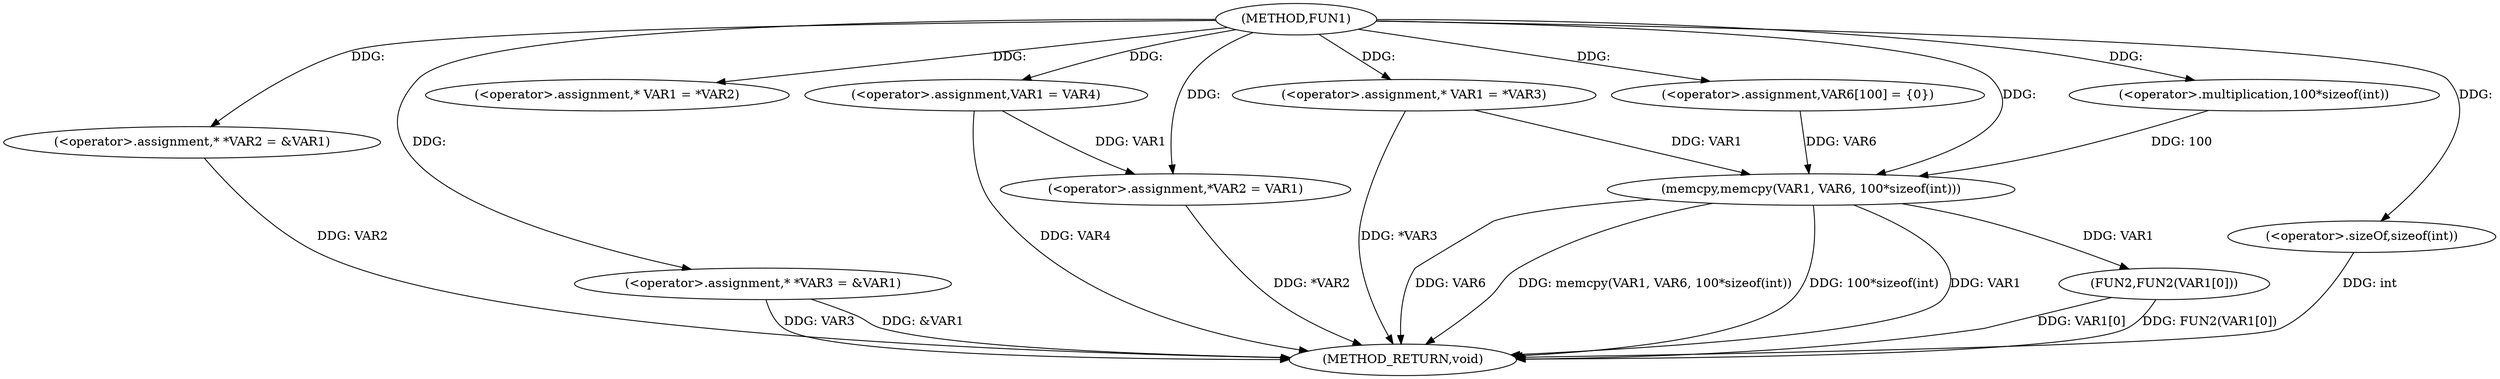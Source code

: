 digraph FUN1 {  
"1000100" [label = "(METHOD,FUN1)" ]
"1000149" [label = "(METHOD_RETURN,void)" ]
"1000104" [label = "(<operator>.assignment,* *VAR2 = &VAR1)" ]
"1000109" [label = "(<operator>.assignment,* *VAR3 = &VAR1)" ]
"1000117" [label = "(<operator>.assignment,* VAR1 = *VAR2)" ]
"1000121" [label = "(<operator>.assignment,VAR1 = VAR4)" ]
"1000124" [label = "(<operator>.assignment,*VAR2 = VAR1)" ]
"1000130" [label = "(<operator>.assignment,* VAR1 = *VAR3)" ]
"1000136" [label = "(<operator>.assignment,VAR6[100] = {0})" ]
"1000138" [label = "(memcpy,memcpy(VAR1, VAR6, 100*sizeof(int)))" ]
"1000141" [label = "(<operator>.multiplication,100*sizeof(int))" ]
"1000143" [label = "(<operator>.sizeOf,sizeof(int))" ]
"1000145" [label = "(FUN2,FUN2(VAR1[0]))" ]
  "1000124" -> "1000149"  [ label = "DDG: *VAR2"] 
  "1000104" -> "1000149"  [ label = "DDG: VAR2"] 
  "1000138" -> "1000149"  [ label = "DDG: VAR6"] 
  "1000143" -> "1000149"  [ label = "DDG: int"] 
  "1000109" -> "1000149"  [ label = "DDG: VAR3"] 
  "1000138" -> "1000149"  [ label = "DDG: memcpy(VAR1, VAR6, 100*sizeof(int))"] 
  "1000145" -> "1000149"  [ label = "DDG: VAR1[0]"] 
  "1000109" -> "1000149"  [ label = "DDG: &VAR1"] 
  "1000121" -> "1000149"  [ label = "DDG: VAR4"] 
  "1000130" -> "1000149"  [ label = "DDG: *VAR3"] 
  "1000138" -> "1000149"  [ label = "DDG: 100*sizeof(int)"] 
  "1000138" -> "1000149"  [ label = "DDG: VAR1"] 
  "1000145" -> "1000149"  [ label = "DDG: FUN2(VAR1[0])"] 
  "1000100" -> "1000104"  [ label = "DDG: "] 
  "1000100" -> "1000109"  [ label = "DDG: "] 
  "1000100" -> "1000117"  [ label = "DDG: "] 
  "1000100" -> "1000121"  [ label = "DDG: "] 
  "1000121" -> "1000124"  [ label = "DDG: VAR1"] 
  "1000100" -> "1000124"  [ label = "DDG: "] 
  "1000100" -> "1000130"  [ label = "DDG: "] 
  "1000100" -> "1000136"  [ label = "DDG: "] 
  "1000130" -> "1000138"  [ label = "DDG: VAR1"] 
  "1000100" -> "1000138"  [ label = "DDG: "] 
  "1000136" -> "1000138"  [ label = "DDG: VAR6"] 
  "1000141" -> "1000138"  [ label = "DDG: 100"] 
  "1000100" -> "1000141"  [ label = "DDG: "] 
  "1000100" -> "1000143"  [ label = "DDG: "] 
  "1000138" -> "1000145"  [ label = "DDG: VAR1"] 
}
